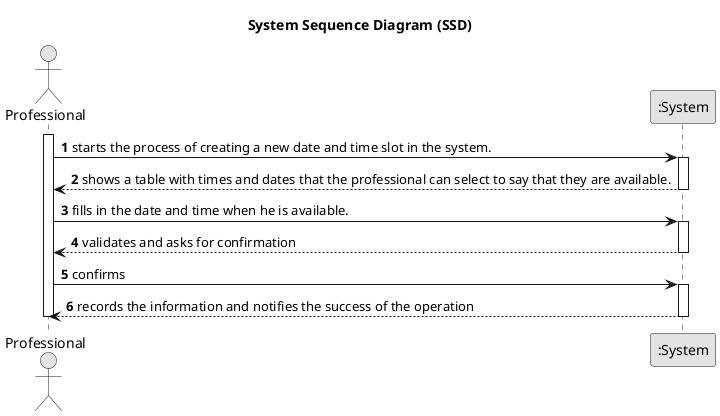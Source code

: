 @startuml
skinparam monochrome true
skinparam packageStyle rectangle
skinparam shadowing false

title System Sequence Diagram (SSD)

autonumber

actor Professional
participant ":System" as System

activate Professional
    Professional -> System : starts the process of creating a new date and time slot in the system.
    activate System
        System --> Professional : shows a table with times and dates that the professional can select to say that they are available.
    deactivate System

    Professional -> System : fills in the date and time when he is available.
    activate System
        System --> Professional : validates and asks for confirmation
    deactivate System

    Professional -> System : confirms
    activate System
        System --> Professional : records the information and notifies the success of the operation
    deactivate System
deactivate Professional

@enduml